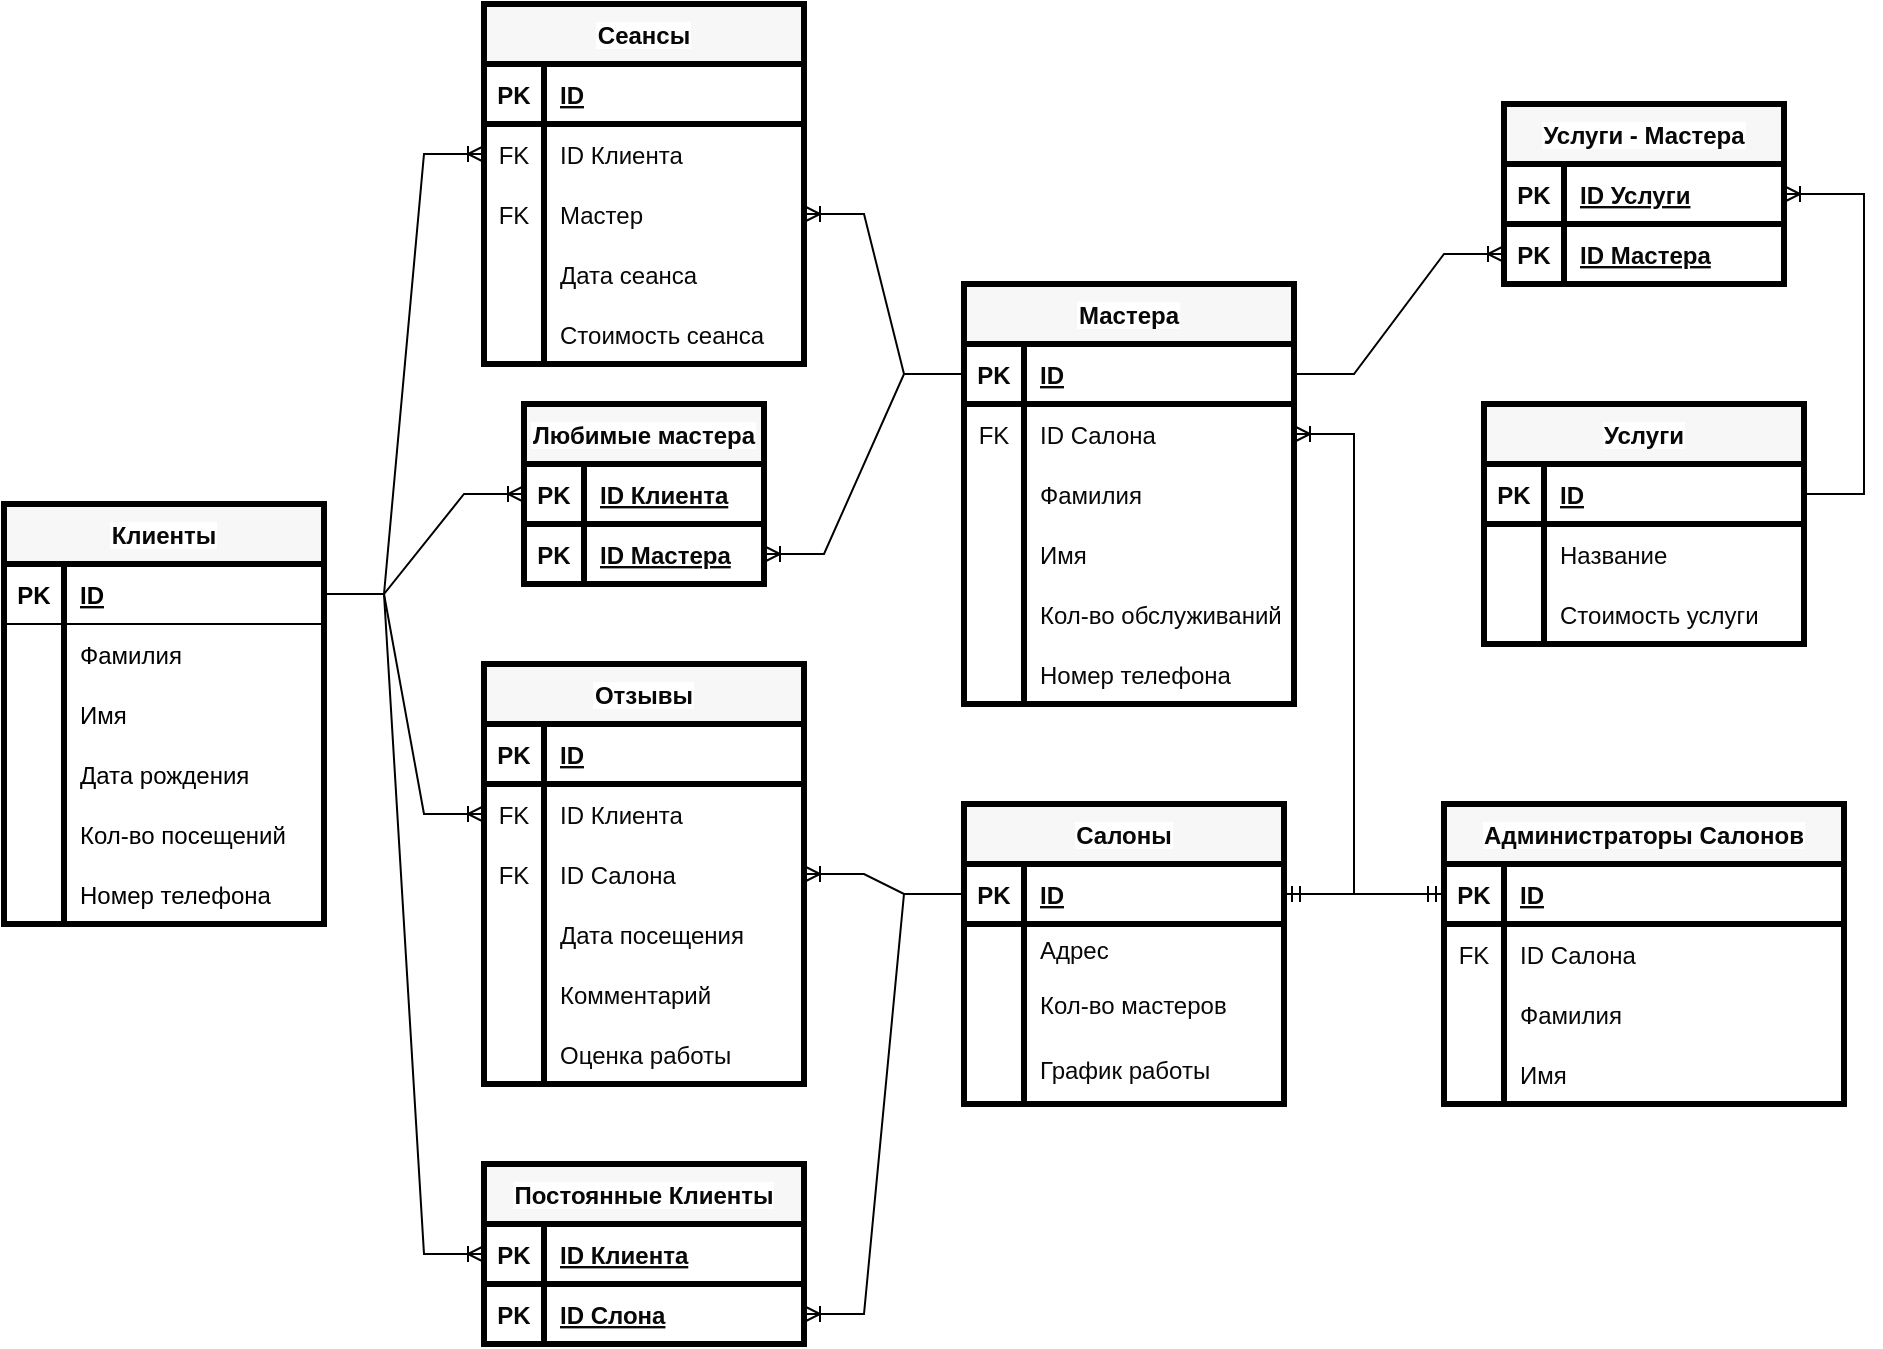 <mxfile version="20.5.1" type="device"><diagram id="0D2R-6PrZPvECw0UTZki" name="Страница 1"><mxGraphModel dx="1646" dy="1195" grid="1" gridSize="10" guides="1" tooltips="1" connect="1" arrows="1" fold="1" page="0" pageScale="1" pageWidth="827" pageHeight="1169" math="0" shadow="0"><root><mxCell id="0"/><mxCell id="1" parent="0"/><mxCell id="42IsW2wgGQUsAHkCv79D-14" value="Клиенты" style="shape=table;startSize=30;container=1;collapsible=1;childLayout=tableLayout;fixedRows=1;rowLines=0;fontStyle=1;align=center;resizeLast=1;shadow=0;rounded=0;fillColor=#F7F7F7;perimeterSpacing=0;strokeWidth=3;swimlaneFillColor=none;fontColor=#080808;labelBackgroundColor=#FFFFFF;" vertex="1" parent="1"><mxGeometry y="160" width="160" height="210" as="geometry"/></mxCell><mxCell id="42IsW2wgGQUsAHkCv79D-15" value="" style="shape=tableRow;horizontal=0;startSize=0;swimlaneHead=0;swimlaneBody=0;fillColor=none;collapsible=0;dropTarget=0;points=[[0,0.5],[1,0.5]];portConstraint=eastwest;top=0;left=0;right=0;bottom=1;" vertex="1" parent="42IsW2wgGQUsAHkCv79D-14"><mxGeometry y="30" width="160" height="30" as="geometry"/></mxCell><mxCell id="42IsW2wgGQUsAHkCv79D-16" value="PK" style="shape=partialRectangle;connectable=0;fillColor=none;top=0;left=0;bottom=0;right=0;fontStyle=1;overflow=hidden;" vertex="1" parent="42IsW2wgGQUsAHkCv79D-15"><mxGeometry width="30" height="30" as="geometry"><mxRectangle width="30" height="30" as="alternateBounds"/></mxGeometry></mxCell><mxCell id="42IsW2wgGQUsAHkCv79D-17" value="ID" style="shape=partialRectangle;connectable=0;fillColor=none;top=0;left=0;bottom=0;right=0;align=left;spacingLeft=6;fontStyle=5;overflow=hidden;" vertex="1" parent="42IsW2wgGQUsAHkCv79D-15"><mxGeometry x="30" width="130" height="30" as="geometry"><mxRectangle width="130" height="30" as="alternateBounds"/></mxGeometry></mxCell><mxCell id="42IsW2wgGQUsAHkCv79D-18" value="" style="shape=tableRow;horizontal=0;startSize=0;swimlaneHead=0;swimlaneBody=0;fillColor=none;collapsible=0;dropTarget=0;points=[[0,0.5],[1,0.5]];portConstraint=eastwest;top=0;left=0;right=0;bottom=0;" vertex="1" parent="42IsW2wgGQUsAHkCv79D-14"><mxGeometry y="60" width="160" height="30" as="geometry"/></mxCell><mxCell id="42IsW2wgGQUsAHkCv79D-19" value="" style="shape=partialRectangle;connectable=0;fillColor=none;top=0;left=0;bottom=0;right=0;editable=1;overflow=hidden;" vertex="1" parent="42IsW2wgGQUsAHkCv79D-18"><mxGeometry width="30" height="30" as="geometry"><mxRectangle width="30" height="30" as="alternateBounds"/></mxGeometry></mxCell><mxCell id="42IsW2wgGQUsAHkCv79D-20" value="Фамилия" style="shape=partialRectangle;connectable=0;fillColor=none;top=0;left=0;bottom=0;right=0;align=left;spacingLeft=6;overflow=hidden;" vertex="1" parent="42IsW2wgGQUsAHkCv79D-18"><mxGeometry x="30" width="130" height="30" as="geometry"><mxRectangle width="130" height="30" as="alternateBounds"/></mxGeometry></mxCell><mxCell id="42IsW2wgGQUsAHkCv79D-21" value="" style="shape=tableRow;horizontal=0;startSize=0;swimlaneHead=0;swimlaneBody=0;fillColor=none;collapsible=0;dropTarget=0;points=[[0,0.5],[1,0.5]];portConstraint=eastwest;top=0;left=0;right=0;bottom=0;" vertex="1" parent="42IsW2wgGQUsAHkCv79D-14"><mxGeometry y="90" width="160" height="30" as="geometry"/></mxCell><mxCell id="42IsW2wgGQUsAHkCv79D-22" value="" style="shape=partialRectangle;connectable=0;fillColor=none;top=0;left=0;bottom=0;right=0;editable=1;overflow=hidden;" vertex="1" parent="42IsW2wgGQUsAHkCv79D-21"><mxGeometry width="30" height="30" as="geometry"><mxRectangle width="30" height="30" as="alternateBounds"/></mxGeometry></mxCell><mxCell id="42IsW2wgGQUsAHkCv79D-23" value="Имя" style="shape=partialRectangle;connectable=0;fillColor=none;top=0;left=0;bottom=0;right=0;align=left;spacingLeft=6;overflow=hidden;" vertex="1" parent="42IsW2wgGQUsAHkCv79D-21"><mxGeometry x="30" width="130" height="30" as="geometry"><mxRectangle width="130" height="30" as="alternateBounds"/></mxGeometry></mxCell><mxCell id="42IsW2wgGQUsAHkCv79D-29" value="" style="shape=tableRow;horizontal=0;startSize=0;swimlaneHead=0;swimlaneBody=0;fillColor=none;collapsible=0;dropTarget=0;points=[[0,0.5],[1,0.5]];portConstraint=eastwest;top=0;left=0;right=0;bottom=0;" vertex="1" parent="42IsW2wgGQUsAHkCv79D-14"><mxGeometry y="120" width="160" height="30" as="geometry"/></mxCell><mxCell id="42IsW2wgGQUsAHkCv79D-30" value="" style="shape=partialRectangle;connectable=0;fillColor=none;top=0;left=0;bottom=0;right=0;editable=1;overflow=hidden;" vertex="1" parent="42IsW2wgGQUsAHkCv79D-29"><mxGeometry width="30" height="30" as="geometry"><mxRectangle width="30" height="30" as="alternateBounds"/></mxGeometry></mxCell><mxCell id="42IsW2wgGQUsAHkCv79D-31" value="Дата рождения" style="shape=partialRectangle;connectable=0;fillColor=none;top=0;left=0;bottom=0;right=0;align=left;spacingLeft=6;overflow=hidden;" vertex="1" parent="42IsW2wgGQUsAHkCv79D-29"><mxGeometry x="30" width="130" height="30" as="geometry"><mxRectangle width="130" height="30" as="alternateBounds"/></mxGeometry></mxCell><mxCell id="42IsW2wgGQUsAHkCv79D-32" value="" style="shape=tableRow;horizontal=0;startSize=0;swimlaneHead=0;swimlaneBody=0;fillColor=none;collapsible=0;dropTarget=0;points=[[0,0.5],[1,0.5]];portConstraint=eastwest;top=0;left=0;right=0;bottom=0;" vertex="1" parent="42IsW2wgGQUsAHkCv79D-14"><mxGeometry y="150" width="160" height="30" as="geometry"/></mxCell><mxCell id="42IsW2wgGQUsAHkCv79D-33" value="" style="shape=partialRectangle;connectable=0;fillColor=none;top=0;left=0;bottom=0;right=0;editable=1;overflow=hidden;" vertex="1" parent="42IsW2wgGQUsAHkCv79D-32"><mxGeometry width="30" height="30" as="geometry"><mxRectangle width="30" height="30" as="alternateBounds"/></mxGeometry></mxCell><mxCell id="42IsW2wgGQUsAHkCv79D-34" value="Кол-во посещений" style="shape=partialRectangle;connectable=0;fillColor=none;top=0;left=0;bottom=0;right=0;align=left;spacingLeft=6;overflow=hidden;" vertex="1" parent="42IsW2wgGQUsAHkCv79D-32"><mxGeometry x="30" width="130" height="30" as="geometry"><mxRectangle width="130" height="30" as="alternateBounds"/></mxGeometry></mxCell><mxCell id="42IsW2wgGQUsAHkCv79D-35" value="" style="shape=tableRow;horizontal=0;startSize=0;swimlaneHead=0;swimlaneBody=0;fillColor=none;collapsible=0;dropTarget=0;points=[[0,0.5],[1,0.5]];portConstraint=eastwest;top=0;left=0;right=0;bottom=0;" vertex="1" parent="42IsW2wgGQUsAHkCv79D-14"><mxGeometry y="180" width="160" height="30" as="geometry"/></mxCell><mxCell id="42IsW2wgGQUsAHkCv79D-36" value="" style="shape=partialRectangle;connectable=0;fillColor=none;top=0;left=0;bottom=0;right=0;editable=1;overflow=hidden;" vertex="1" parent="42IsW2wgGQUsAHkCv79D-35"><mxGeometry width="30" height="30" as="geometry"><mxRectangle width="30" height="30" as="alternateBounds"/></mxGeometry></mxCell><mxCell id="42IsW2wgGQUsAHkCv79D-37" value="Номер телефона" style="shape=partialRectangle;connectable=0;fillColor=none;top=0;left=0;bottom=0;right=0;align=left;spacingLeft=6;overflow=hidden;" vertex="1" parent="42IsW2wgGQUsAHkCv79D-35"><mxGeometry x="30" width="130" height="30" as="geometry"><mxRectangle width="130" height="30" as="alternateBounds"/></mxGeometry></mxCell><mxCell id="42IsW2wgGQUsAHkCv79D-38" value="Мастера" style="shape=table;startSize=30;container=1;collapsible=1;childLayout=tableLayout;fixedRows=1;rowLines=0;fontStyle=1;align=center;resizeLast=1;rounded=0;shadow=0;labelBackgroundColor=#FFFFFF;strokeWidth=3;fontColor=#080808;fillColor=#F7F7F7;" vertex="1" parent="1"><mxGeometry x="480" y="50" width="165" height="210" as="geometry"/></mxCell><mxCell id="42IsW2wgGQUsAHkCv79D-39" value="" style="shape=tableRow;horizontal=0;startSize=0;swimlaneHead=0;swimlaneBody=0;fillColor=none;collapsible=0;dropTarget=0;points=[[0,0.5],[1,0.5]];portConstraint=eastwest;top=0;left=0;right=0;bottom=1;rounded=0;shadow=0;labelBackgroundColor=#FFFFFF;strokeWidth=3;fontColor=#080808;" vertex="1" parent="42IsW2wgGQUsAHkCv79D-38"><mxGeometry y="30" width="165" height="30" as="geometry"/></mxCell><mxCell id="42IsW2wgGQUsAHkCv79D-40" value="PK" style="shape=partialRectangle;connectable=0;fillColor=none;top=0;left=0;bottom=0;right=0;fontStyle=1;overflow=hidden;rounded=0;shadow=0;labelBackgroundColor=#FFFFFF;strokeWidth=3;fontColor=#080808;" vertex="1" parent="42IsW2wgGQUsAHkCv79D-39"><mxGeometry width="30" height="30" as="geometry"><mxRectangle width="30" height="30" as="alternateBounds"/></mxGeometry></mxCell><mxCell id="42IsW2wgGQUsAHkCv79D-41" value="ID" style="shape=partialRectangle;connectable=0;fillColor=none;top=0;left=0;bottom=0;right=0;align=left;spacingLeft=6;fontStyle=5;overflow=hidden;rounded=0;shadow=0;labelBackgroundColor=#FFFFFF;strokeWidth=3;fontColor=#080808;" vertex="1" parent="42IsW2wgGQUsAHkCv79D-39"><mxGeometry x="30" width="135" height="30" as="geometry"><mxRectangle width="135" height="30" as="alternateBounds"/></mxGeometry></mxCell><mxCell id="42IsW2wgGQUsAHkCv79D-149" value="" style="shape=tableRow;horizontal=0;startSize=0;swimlaneHead=0;swimlaneBody=0;fillColor=none;collapsible=0;dropTarget=0;points=[[0,0.5],[1,0.5]];portConstraint=eastwest;top=0;left=0;right=0;bottom=0;rounded=0;shadow=0;labelBackgroundColor=#FFFFFF;strokeWidth=3;fontColor=#080808;" vertex="1" parent="42IsW2wgGQUsAHkCv79D-38"><mxGeometry y="60" width="165" height="30" as="geometry"/></mxCell><mxCell id="42IsW2wgGQUsAHkCv79D-150" value="FK" style="shape=partialRectangle;connectable=0;fillColor=none;top=0;left=0;bottom=0;right=0;fontStyle=0;overflow=hidden;rounded=0;shadow=0;labelBackgroundColor=#FFFFFF;strokeWidth=3;fontColor=#080808;" vertex="1" parent="42IsW2wgGQUsAHkCv79D-149"><mxGeometry width="30" height="30" as="geometry"><mxRectangle width="30" height="30" as="alternateBounds"/></mxGeometry></mxCell><mxCell id="42IsW2wgGQUsAHkCv79D-151" value="ID Салона" style="shape=partialRectangle;connectable=0;fillColor=none;top=0;left=0;bottom=0;right=0;align=left;spacingLeft=6;fontStyle=0;overflow=hidden;rounded=0;shadow=0;labelBackgroundColor=#FFFFFF;strokeWidth=3;fontColor=#080808;" vertex="1" parent="42IsW2wgGQUsAHkCv79D-149"><mxGeometry x="30" width="135" height="30" as="geometry"><mxRectangle width="135" height="30" as="alternateBounds"/></mxGeometry></mxCell><mxCell id="42IsW2wgGQUsAHkCv79D-42" value="" style="shape=tableRow;horizontal=0;startSize=0;swimlaneHead=0;swimlaneBody=0;fillColor=none;collapsible=0;dropTarget=0;points=[[0,0.5],[1,0.5]];portConstraint=eastwest;top=0;left=0;right=0;bottom=0;rounded=0;shadow=0;labelBackgroundColor=#FFFFFF;strokeWidth=3;fontColor=#080808;" vertex="1" parent="42IsW2wgGQUsAHkCv79D-38"><mxGeometry y="90" width="165" height="30" as="geometry"/></mxCell><mxCell id="42IsW2wgGQUsAHkCv79D-43" value="" style="shape=partialRectangle;connectable=0;fillColor=none;top=0;left=0;bottom=0;right=0;editable=1;overflow=hidden;rounded=0;shadow=0;labelBackgroundColor=#FFFFFF;strokeWidth=3;fontColor=#080808;" vertex="1" parent="42IsW2wgGQUsAHkCv79D-42"><mxGeometry width="30" height="30" as="geometry"><mxRectangle width="30" height="30" as="alternateBounds"/></mxGeometry></mxCell><mxCell id="42IsW2wgGQUsAHkCv79D-44" value="Фамилия" style="shape=partialRectangle;connectable=0;fillColor=none;top=0;left=0;bottom=0;right=0;align=left;spacingLeft=6;overflow=hidden;rounded=0;shadow=0;labelBackgroundColor=#FFFFFF;strokeWidth=3;fontColor=#080808;" vertex="1" parent="42IsW2wgGQUsAHkCv79D-42"><mxGeometry x="30" width="135" height="30" as="geometry"><mxRectangle width="135" height="30" as="alternateBounds"/></mxGeometry></mxCell><mxCell id="42IsW2wgGQUsAHkCv79D-45" value="" style="shape=tableRow;horizontal=0;startSize=0;swimlaneHead=0;swimlaneBody=0;fillColor=none;collapsible=0;dropTarget=0;points=[[0,0.5],[1,0.5]];portConstraint=eastwest;top=0;left=0;right=0;bottom=0;rounded=0;shadow=0;labelBackgroundColor=#FFFFFF;strokeWidth=3;fontColor=#080808;" vertex="1" parent="42IsW2wgGQUsAHkCv79D-38"><mxGeometry y="120" width="165" height="30" as="geometry"/></mxCell><mxCell id="42IsW2wgGQUsAHkCv79D-46" value="" style="shape=partialRectangle;connectable=0;fillColor=none;top=0;left=0;bottom=0;right=0;editable=1;overflow=hidden;rounded=0;shadow=0;labelBackgroundColor=#FFFFFF;strokeWidth=3;fontColor=#080808;" vertex="1" parent="42IsW2wgGQUsAHkCv79D-45"><mxGeometry width="30" height="30" as="geometry"><mxRectangle width="30" height="30" as="alternateBounds"/></mxGeometry></mxCell><mxCell id="42IsW2wgGQUsAHkCv79D-47" value="Имя" style="shape=partialRectangle;connectable=0;fillColor=none;top=0;left=0;bottom=0;right=0;align=left;spacingLeft=6;overflow=hidden;rounded=0;shadow=0;labelBackgroundColor=#FFFFFF;strokeWidth=3;fontColor=#080808;" vertex="1" parent="42IsW2wgGQUsAHkCv79D-45"><mxGeometry x="30" width="135" height="30" as="geometry"><mxRectangle width="135" height="30" as="alternateBounds"/></mxGeometry></mxCell><mxCell id="42IsW2wgGQUsAHkCv79D-68" value="" style="shape=tableRow;horizontal=0;startSize=0;swimlaneHead=0;swimlaneBody=0;fillColor=none;collapsible=0;dropTarget=0;points=[[0,0.5],[1,0.5]];portConstraint=eastwest;top=0;left=0;right=0;bottom=0;rounded=0;shadow=0;labelBackgroundColor=#FFFFFF;strokeWidth=3;fontColor=#080808;" vertex="1" parent="42IsW2wgGQUsAHkCv79D-38"><mxGeometry y="150" width="165" height="30" as="geometry"/></mxCell><mxCell id="42IsW2wgGQUsAHkCv79D-69" value="" style="shape=partialRectangle;connectable=0;fillColor=none;top=0;left=0;bottom=0;right=0;editable=1;overflow=hidden;rounded=0;shadow=0;labelBackgroundColor=#FFFFFF;strokeWidth=3;fontColor=#080808;" vertex="1" parent="42IsW2wgGQUsAHkCv79D-68"><mxGeometry width="30" height="30" as="geometry"><mxRectangle width="30" height="30" as="alternateBounds"/></mxGeometry></mxCell><mxCell id="42IsW2wgGQUsAHkCv79D-70" value="Кол-во обслуживаний" style="shape=partialRectangle;connectable=0;fillColor=none;top=0;left=0;bottom=0;right=0;align=left;spacingLeft=6;overflow=hidden;rounded=0;shadow=0;labelBackgroundColor=#FFFFFF;strokeWidth=3;fontColor=#080808;" vertex="1" parent="42IsW2wgGQUsAHkCv79D-68"><mxGeometry x="30" width="135" height="30" as="geometry"><mxRectangle width="135" height="30" as="alternateBounds"/></mxGeometry></mxCell><mxCell id="42IsW2wgGQUsAHkCv79D-72" value="" style="shape=tableRow;horizontal=0;startSize=0;swimlaneHead=0;swimlaneBody=0;fillColor=none;collapsible=0;dropTarget=0;points=[[0,0.5],[1,0.5]];portConstraint=eastwest;top=0;left=0;right=0;bottom=0;rounded=0;shadow=0;labelBackgroundColor=#FFFFFF;strokeWidth=3;fontColor=#080808;" vertex="1" parent="42IsW2wgGQUsAHkCv79D-38"><mxGeometry y="180" width="165" height="30" as="geometry"/></mxCell><mxCell id="42IsW2wgGQUsAHkCv79D-73" value="" style="shape=partialRectangle;connectable=0;fillColor=none;top=0;left=0;bottom=0;right=0;editable=1;overflow=hidden;rounded=0;shadow=0;labelBackgroundColor=#FFFFFF;strokeWidth=3;fontColor=#080808;" vertex="1" parent="42IsW2wgGQUsAHkCv79D-72"><mxGeometry width="30" height="30" as="geometry"><mxRectangle width="30" height="30" as="alternateBounds"/></mxGeometry></mxCell><mxCell id="42IsW2wgGQUsAHkCv79D-74" value="Номер телефона" style="shape=partialRectangle;connectable=0;fillColor=none;top=0;left=0;bottom=0;right=0;align=left;spacingLeft=6;overflow=hidden;rounded=0;shadow=0;labelBackgroundColor=#FFFFFF;strokeWidth=3;fontColor=#080808;" vertex="1" parent="42IsW2wgGQUsAHkCv79D-72"><mxGeometry x="30" width="135" height="30" as="geometry"><mxRectangle width="135" height="30" as="alternateBounds"/></mxGeometry></mxCell><mxCell id="42IsW2wgGQUsAHkCv79D-75" value="Отзывы" style="shape=table;startSize=30;container=1;collapsible=1;childLayout=tableLayout;fixedRows=1;rowLines=0;fontStyle=1;align=center;resizeLast=1;rounded=0;shadow=0;labelBackgroundColor=#FFFFFF;strokeWidth=3;fontColor=#080808;fillColor=#F7F7F7;" vertex="1" parent="1"><mxGeometry x="240" y="240" width="160" height="210" as="geometry"/></mxCell><mxCell id="42IsW2wgGQUsAHkCv79D-76" value="" style="shape=tableRow;horizontal=0;startSize=0;swimlaneHead=0;swimlaneBody=0;fillColor=none;collapsible=0;dropTarget=0;points=[[0,0.5],[1,0.5]];portConstraint=eastwest;top=0;left=0;right=0;bottom=1;rounded=0;shadow=0;labelBackgroundColor=#FFFFFF;strokeWidth=3;fontColor=#080808;" vertex="1" parent="42IsW2wgGQUsAHkCv79D-75"><mxGeometry y="30" width="160" height="30" as="geometry"/></mxCell><mxCell id="42IsW2wgGQUsAHkCv79D-77" value="PK" style="shape=partialRectangle;connectable=0;fillColor=none;top=0;left=0;bottom=0;right=0;fontStyle=1;overflow=hidden;rounded=0;shadow=0;labelBackgroundColor=#FFFFFF;strokeWidth=3;fontColor=#080808;" vertex="1" parent="42IsW2wgGQUsAHkCv79D-76"><mxGeometry width="30" height="30" as="geometry"><mxRectangle width="30" height="30" as="alternateBounds"/></mxGeometry></mxCell><mxCell id="42IsW2wgGQUsAHkCv79D-78" value="ID" style="shape=partialRectangle;connectable=0;fillColor=none;top=0;left=0;bottom=0;right=0;align=left;spacingLeft=6;fontStyle=5;overflow=hidden;rounded=0;shadow=0;labelBackgroundColor=#FFFFFF;strokeWidth=3;fontColor=#080808;" vertex="1" parent="42IsW2wgGQUsAHkCv79D-76"><mxGeometry x="30" width="130" height="30" as="geometry"><mxRectangle width="130" height="30" as="alternateBounds"/></mxGeometry></mxCell><mxCell id="42IsW2wgGQUsAHkCv79D-146" value="" style="shape=tableRow;horizontal=0;startSize=0;swimlaneHead=0;swimlaneBody=0;fillColor=none;collapsible=0;dropTarget=0;points=[[0,0.5],[1,0.5]];portConstraint=eastwest;top=0;left=0;right=0;bottom=0;rounded=0;shadow=0;labelBackgroundColor=#FFFFFF;strokeWidth=3;fontColor=#080808;" vertex="1" parent="42IsW2wgGQUsAHkCv79D-75"><mxGeometry y="60" width="160" height="30" as="geometry"/></mxCell><mxCell id="42IsW2wgGQUsAHkCv79D-147" value="FK" style="shape=partialRectangle;connectable=0;fillColor=none;top=0;left=0;bottom=0;right=0;fontStyle=0;overflow=hidden;rounded=0;shadow=0;labelBackgroundColor=#FFFFFF;strokeWidth=3;fontColor=#080808;" vertex="1" parent="42IsW2wgGQUsAHkCv79D-146"><mxGeometry width="30" height="30" as="geometry"><mxRectangle width="30" height="30" as="alternateBounds"/></mxGeometry></mxCell><mxCell id="42IsW2wgGQUsAHkCv79D-148" value="ID Клиента" style="shape=partialRectangle;connectable=0;fillColor=none;top=0;left=0;bottom=0;right=0;align=left;spacingLeft=6;fontStyle=0;overflow=hidden;rounded=0;shadow=0;labelBackgroundColor=#FFFFFF;strokeWidth=3;fontColor=#080808;" vertex="1" parent="42IsW2wgGQUsAHkCv79D-146"><mxGeometry x="30" width="130" height="30" as="geometry"><mxRectangle width="130" height="30" as="alternateBounds"/></mxGeometry></mxCell><mxCell id="42IsW2wgGQUsAHkCv79D-154" value="" style="shape=tableRow;horizontal=0;startSize=0;swimlaneHead=0;swimlaneBody=0;fillColor=none;collapsible=0;dropTarget=0;points=[[0,0.5],[1,0.5]];portConstraint=eastwest;top=0;left=0;right=0;bottom=0;rounded=0;shadow=0;labelBackgroundColor=#FFFFFF;strokeWidth=3;fontColor=#080808;" vertex="1" parent="42IsW2wgGQUsAHkCv79D-75"><mxGeometry y="90" width="160" height="30" as="geometry"/></mxCell><mxCell id="42IsW2wgGQUsAHkCv79D-155" value="FK" style="shape=partialRectangle;connectable=0;fillColor=none;top=0;left=0;bottom=0;right=0;fontStyle=0;overflow=hidden;rounded=0;shadow=0;labelBackgroundColor=#FFFFFF;strokeWidth=3;fontColor=#080808;" vertex="1" parent="42IsW2wgGQUsAHkCv79D-154"><mxGeometry width="30" height="30" as="geometry"><mxRectangle width="30" height="30" as="alternateBounds"/></mxGeometry></mxCell><mxCell id="42IsW2wgGQUsAHkCv79D-156" value="ID Салона" style="shape=partialRectangle;connectable=0;fillColor=none;top=0;left=0;bottom=0;right=0;align=left;spacingLeft=6;fontStyle=0;overflow=hidden;rounded=0;shadow=0;labelBackgroundColor=#FFFFFF;strokeWidth=3;fontColor=#080808;" vertex="1" parent="42IsW2wgGQUsAHkCv79D-154"><mxGeometry x="30" width="130" height="30" as="geometry"><mxRectangle width="130" height="30" as="alternateBounds"/></mxGeometry></mxCell><mxCell id="42IsW2wgGQUsAHkCv79D-82" value="" style="shape=tableRow;horizontal=0;startSize=0;swimlaneHead=0;swimlaneBody=0;fillColor=none;collapsible=0;dropTarget=0;points=[[0,0.5],[1,0.5]];portConstraint=eastwest;top=0;left=0;right=0;bottom=0;rounded=0;shadow=0;labelBackgroundColor=#FFFFFF;strokeWidth=3;fontColor=#080808;" vertex="1" parent="42IsW2wgGQUsAHkCv79D-75"><mxGeometry y="120" width="160" height="30" as="geometry"/></mxCell><mxCell id="42IsW2wgGQUsAHkCv79D-83" value="" style="shape=partialRectangle;connectable=0;fillColor=none;top=0;left=0;bottom=0;right=0;editable=1;overflow=hidden;rounded=0;shadow=0;labelBackgroundColor=#FFFFFF;strokeWidth=3;fontColor=#080808;" vertex="1" parent="42IsW2wgGQUsAHkCv79D-82"><mxGeometry width="30" height="30" as="geometry"><mxRectangle width="30" height="30" as="alternateBounds"/></mxGeometry></mxCell><mxCell id="42IsW2wgGQUsAHkCv79D-84" value="Дата посещения" style="shape=partialRectangle;connectable=0;fillColor=none;top=0;left=0;bottom=0;right=0;align=left;spacingLeft=6;overflow=hidden;rounded=0;shadow=0;labelBackgroundColor=#FFFFFF;strokeWidth=3;fontColor=#080808;" vertex="1" parent="42IsW2wgGQUsAHkCv79D-82"><mxGeometry x="30" width="130" height="30" as="geometry"><mxRectangle width="130" height="30" as="alternateBounds"/></mxGeometry></mxCell><mxCell id="42IsW2wgGQUsAHkCv79D-85" value="" style="shape=tableRow;horizontal=0;startSize=0;swimlaneHead=0;swimlaneBody=0;fillColor=none;collapsible=0;dropTarget=0;points=[[0,0.5],[1,0.5]];portConstraint=eastwest;top=0;left=0;right=0;bottom=0;rounded=0;shadow=0;labelBackgroundColor=#FFFFFF;strokeWidth=3;fontColor=#080808;" vertex="1" parent="42IsW2wgGQUsAHkCv79D-75"><mxGeometry y="150" width="160" height="30" as="geometry"/></mxCell><mxCell id="42IsW2wgGQUsAHkCv79D-86" value="" style="shape=partialRectangle;connectable=0;fillColor=none;top=0;left=0;bottom=0;right=0;editable=1;overflow=hidden;rounded=0;shadow=0;labelBackgroundColor=#FFFFFF;strokeWidth=3;fontColor=#080808;" vertex="1" parent="42IsW2wgGQUsAHkCv79D-85"><mxGeometry width="30" height="30" as="geometry"><mxRectangle width="30" height="30" as="alternateBounds"/></mxGeometry></mxCell><mxCell id="42IsW2wgGQUsAHkCv79D-87" value="Комментарий" style="shape=partialRectangle;connectable=0;fillColor=none;top=0;left=0;bottom=0;right=0;align=left;spacingLeft=6;overflow=hidden;rounded=0;shadow=0;labelBackgroundColor=#FFFFFF;strokeWidth=3;fontColor=#080808;" vertex="1" parent="42IsW2wgGQUsAHkCv79D-85"><mxGeometry x="30" width="130" height="30" as="geometry"><mxRectangle width="130" height="30" as="alternateBounds"/></mxGeometry></mxCell><mxCell id="42IsW2wgGQUsAHkCv79D-91" value="" style="shape=tableRow;horizontal=0;startSize=0;swimlaneHead=0;swimlaneBody=0;fillColor=none;collapsible=0;dropTarget=0;points=[[0,0.5],[1,0.5]];portConstraint=eastwest;top=0;left=0;right=0;bottom=0;rounded=0;shadow=0;labelBackgroundColor=#FFFFFF;strokeWidth=3;fontColor=#080808;" vertex="1" parent="42IsW2wgGQUsAHkCv79D-75"><mxGeometry y="180" width="160" height="30" as="geometry"/></mxCell><mxCell id="42IsW2wgGQUsAHkCv79D-92" value="" style="shape=partialRectangle;connectable=0;fillColor=none;top=0;left=0;bottom=0;right=0;editable=1;overflow=hidden;rounded=0;shadow=0;labelBackgroundColor=#FFFFFF;strokeWidth=3;fontColor=#080808;" vertex="1" parent="42IsW2wgGQUsAHkCv79D-91"><mxGeometry width="30" height="30" as="geometry"><mxRectangle width="30" height="30" as="alternateBounds"/></mxGeometry></mxCell><mxCell id="42IsW2wgGQUsAHkCv79D-93" value="Оценка работы " style="shape=partialRectangle;connectable=0;fillColor=none;top=0;left=0;bottom=0;right=0;align=left;spacingLeft=6;overflow=hidden;rounded=0;shadow=0;labelBackgroundColor=#FFFFFF;strokeWidth=3;fontColor=#080808;" vertex="1" parent="42IsW2wgGQUsAHkCv79D-91"><mxGeometry x="30" width="130" height="30" as="geometry"><mxRectangle width="130" height="30" as="alternateBounds"/></mxGeometry></mxCell><mxCell id="42IsW2wgGQUsAHkCv79D-95" value="Сеансы" style="shape=table;startSize=30;container=1;collapsible=1;childLayout=tableLayout;fixedRows=1;rowLines=0;fontStyle=1;align=center;resizeLast=1;rounded=0;shadow=0;labelBackgroundColor=#FFFFFF;strokeWidth=3;fontColor=#080808;fillColor=#F7F7F7;" vertex="1" parent="1"><mxGeometry x="240" y="-90" width="160" height="180" as="geometry"/></mxCell><mxCell id="42IsW2wgGQUsAHkCv79D-96" value="" style="shape=tableRow;horizontal=0;startSize=0;swimlaneHead=0;swimlaneBody=0;fillColor=none;collapsible=0;dropTarget=0;points=[[0,0.5],[1,0.5]];portConstraint=eastwest;top=0;left=0;right=0;bottom=1;rounded=0;shadow=0;labelBackgroundColor=#FFFFFF;strokeWidth=3;fontColor=#080808;" vertex="1" parent="42IsW2wgGQUsAHkCv79D-95"><mxGeometry y="30" width="160" height="30" as="geometry"/></mxCell><mxCell id="42IsW2wgGQUsAHkCv79D-97" value="PK" style="shape=partialRectangle;connectable=0;fillColor=none;top=0;left=0;bottom=0;right=0;fontStyle=1;overflow=hidden;rounded=0;shadow=0;labelBackgroundColor=#FFFFFF;strokeWidth=3;fontColor=#080808;" vertex="1" parent="42IsW2wgGQUsAHkCv79D-96"><mxGeometry width="30" height="30" as="geometry"><mxRectangle width="30" height="30" as="alternateBounds"/></mxGeometry></mxCell><mxCell id="42IsW2wgGQUsAHkCv79D-98" value="ID" style="shape=partialRectangle;connectable=0;fillColor=none;top=0;left=0;bottom=0;right=0;align=left;spacingLeft=6;fontStyle=5;overflow=hidden;rounded=0;shadow=0;labelBackgroundColor=#FFFFFF;strokeWidth=3;fontColor=#080808;" vertex="1" parent="42IsW2wgGQUsAHkCv79D-96"><mxGeometry x="30" width="130" height="30" as="geometry"><mxRectangle width="130" height="30" as="alternateBounds"/></mxGeometry></mxCell><mxCell id="42IsW2wgGQUsAHkCv79D-172" value="" style="shape=tableRow;horizontal=0;startSize=0;swimlaneHead=0;swimlaneBody=0;fillColor=none;collapsible=0;dropTarget=0;points=[[0,0.5],[1,0.5]];portConstraint=eastwest;top=0;left=0;right=0;bottom=0;rounded=0;shadow=0;labelBackgroundColor=#FFFFFF;strokeWidth=3;fontColor=#080808;" vertex="1" parent="42IsW2wgGQUsAHkCv79D-95"><mxGeometry y="60" width="160" height="30" as="geometry"/></mxCell><mxCell id="42IsW2wgGQUsAHkCv79D-173" value="FK" style="shape=partialRectangle;connectable=0;fillColor=none;top=0;left=0;bottom=0;right=0;fontStyle=0;overflow=hidden;rounded=0;shadow=0;labelBackgroundColor=#FFFFFF;strokeWidth=3;fontColor=#080808;" vertex="1" parent="42IsW2wgGQUsAHkCv79D-172"><mxGeometry width="30" height="30" as="geometry"><mxRectangle width="30" height="30" as="alternateBounds"/></mxGeometry></mxCell><mxCell id="42IsW2wgGQUsAHkCv79D-174" value="ID Клиента" style="shape=partialRectangle;connectable=0;fillColor=none;top=0;left=0;bottom=0;right=0;align=left;spacingLeft=6;fontStyle=0;overflow=hidden;rounded=0;shadow=0;labelBackgroundColor=#FFFFFF;strokeWidth=3;fontColor=#080808;" vertex="1" parent="42IsW2wgGQUsAHkCv79D-172"><mxGeometry x="30" width="130" height="30" as="geometry"><mxRectangle width="130" height="30" as="alternateBounds"/></mxGeometry></mxCell><mxCell id="42IsW2wgGQUsAHkCv79D-175" value="" style="shape=tableRow;horizontal=0;startSize=0;swimlaneHead=0;swimlaneBody=0;fillColor=none;collapsible=0;dropTarget=0;points=[[0,0.5],[1,0.5]];portConstraint=eastwest;top=0;left=0;right=0;bottom=0;rounded=0;shadow=0;labelBackgroundColor=#FFFFFF;strokeWidth=3;fontColor=#080808;" vertex="1" parent="42IsW2wgGQUsAHkCv79D-95"><mxGeometry y="90" width="160" height="30" as="geometry"/></mxCell><mxCell id="42IsW2wgGQUsAHkCv79D-176" value="FK" style="shape=partialRectangle;connectable=0;fillColor=none;top=0;left=0;bottom=0;right=0;fontStyle=0;overflow=hidden;rounded=0;shadow=0;labelBackgroundColor=#FFFFFF;strokeWidth=3;fontColor=#080808;" vertex="1" parent="42IsW2wgGQUsAHkCv79D-175"><mxGeometry width="30" height="30" as="geometry"><mxRectangle width="30" height="30" as="alternateBounds"/></mxGeometry></mxCell><mxCell id="42IsW2wgGQUsAHkCv79D-177" value="Мастер" style="shape=partialRectangle;connectable=0;fillColor=none;top=0;left=0;bottom=0;right=0;align=left;spacingLeft=6;fontStyle=0;overflow=hidden;rounded=0;shadow=0;labelBackgroundColor=#FFFFFF;strokeWidth=3;fontColor=#080808;" vertex="1" parent="42IsW2wgGQUsAHkCv79D-175"><mxGeometry x="30" width="130" height="30" as="geometry"><mxRectangle width="130" height="30" as="alternateBounds"/></mxGeometry></mxCell><mxCell id="42IsW2wgGQUsAHkCv79D-102" value="" style="shape=tableRow;horizontal=0;startSize=0;swimlaneHead=0;swimlaneBody=0;fillColor=none;collapsible=0;dropTarget=0;points=[[0,0.5],[1,0.5]];portConstraint=eastwest;top=0;left=0;right=0;bottom=0;rounded=0;shadow=0;labelBackgroundColor=#FFFFFF;strokeWidth=3;fontColor=#080808;" vertex="1" parent="42IsW2wgGQUsAHkCv79D-95"><mxGeometry y="120" width="160" height="30" as="geometry"/></mxCell><mxCell id="42IsW2wgGQUsAHkCv79D-103" value="" style="shape=partialRectangle;connectable=0;fillColor=none;top=0;left=0;bottom=0;right=0;editable=1;overflow=hidden;rounded=0;shadow=0;labelBackgroundColor=#FFFFFF;strokeWidth=3;fontColor=#080808;" vertex="1" parent="42IsW2wgGQUsAHkCv79D-102"><mxGeometry width="30" height="30" as="geometry"><mxRectangle width="30" height="30" as="alternateBounds"/></mxGeometry></mxCell><mxCell id="42IsW2wgGQUsAHkCv79D-104" value="Дата сеанса" style="shape=partialRectangle;connectable=0;fillColor=none;top=0;left=0;bottom=0;right=0;align=left;spacingLeft=6;overflow=hidden;rounded=0;shadow=0;labelBackgroundColor=#FFFFFF;strokeWidth=3;fontColor=#080808;" vertex="1" parent="42IsW2wgGQUsAHkCv79D-102"><mxGeometry x="30" width="130" height="30" as="geometry"><mxRectangle width="130" height="30" as="alternateBounds"/></mxGeometry></mxCell><mxCell id="42IsW2wgGQUsAHkCv79D-105" value="" style="shape=tableRow;horizontal=0;startSize=0;swimlaneHead=0;swimlaneBody=0;fillColor=none;collapsible=0;dropTarget=0;points=[[0,0.5],[1,0.5]];portConstraint=eastwest;top=0;left=0;right=0;bottom=0;rounded=0;shadow=0;labelBackgroundColor=#FFFFFF;strokeWidth=3;fontColor=#080808;" vertex="1" parent="42IsW2wgGQUsAHkCv79D-95"><mxGeometry y="150" width="160" height="30" as="geometry"/></mxCell><mxCell id="42IsW2wgGQUsAHkCv79D-106" value="" style="shape=partialRectangle;connectable=0;fillColor=none;top=0;left=0;bottom=0;right=0;editable=1;overflow=hidden;rounded=0;shadow=0;labelBackgroundColor=#FFFFFF;strokeWidth=3;fontColor=#080808;" vertex="1" parent="42IsW2wgGQUsAHkCv79D-105"><mxGeometry width="30" height="30" as="geometry"><mxRectangle width="30" height="30" as="alternateBounds"/></mxGeometry></mxCell><mxCell id="42IsW2wgGQUsAHkCv79D-107" value="Стоимость сеанса" style="shape=partialRectangle;connectable=0;fillColor=none;top=0;left=0;bottom=0;right=0;align=left;spacingLeft=6;overflow=hidden;rounded=0;shadow=0;labelBackgroundColor=#FFFFFF;strokeWidth=3;fontColor=#080808;" vertex="1" parent="42IsW2wgGQUsAHkCv79D-105"><mxGeometry x="30" width="130" height="30" as="geometry"><mxRectangle width="130" height="30" as="alternateBounds"/></mxGeometry></mxCell><mxCell id="42IsW2wgGQUsAHkCv79D-114" value="Салоны" style="shape=table;startSize=30;container=1;collapsible=1;childLayout=tableLayout;fixedRows=1;rowLines=0;fontStyle=1;align=center;resizeLast=1;rounded=0;shadow=0;labelBackgroundColor=#FFFFFF;strokeWidth=3;fontColor=#080808;fillColor=#F7F7F7;" vertex="1" parent="1"><mxGeometry x="480" y="310" width="160" height="150" as="geometry"/></mxCell><mxCell id="42IsW2wgGQUsAHkCv79D-115" value="" style="shape=tableRow;horizontal=0;startSize=0;swimlaneHead=0;swimlaneBody=0;fillColor=none;collapsible=0;dropTarget=0;points=[[0,0.5],[1,0.5]];portConstraint=eastwest;top=0;left=0;right=0;bottom=1;rounded=0;shadow=0;labelBackgroundColor=#FFFFFF;strokeWidth=3;fontColor=#080808;" vertex="1" parent="42IsW2wgGQUsAHkCv79D-114"><mxGeometry y="30" width="160" height="30" as="geometry"/></mxCell><mxCell id="42IsW2wgGQUsAHkCv79D-116" value="PK" style="shape=partialRectangle;connectable=0;fillColor=none;top=0;left=0;bottom=0;right=0;fontStyle=1;overflow=hidden;rounded=0;shadow=0;labelBackgroundColor=#FFFFFF;strokeWidth=3;fontColor=#080808;" vertex="1" parent="42IsW2wgGQUsAHkCv79D-115"><mxGeometry width="30" height="30" as="geometry"><mxRectangle width="30" height="30" as="alternateBounds"/></mxGeometry></mxCell><mxCell id="42IsW2wgGQUsAHkCv79D-117" value="ID" style="shape=partialRectangle;connectable=0;fillColor=none;top=0;left=0;bottom=0;right=0;align=left;spacingLeft=6;fontStyle=5;overflow=hidden;rounded=0;shadow=0;labelBackgroundColor=#FFFFFF;strokeWidth=3;fontColor=#080808;" vertex="1" parent="42IsW2wgGQUsAHkCv79D-115"><mxGeometry x="30" width="130" height="30" as="geometry"><mxRectangle width="130" height="30" as="alternateBounds"/></mxGeometry></mxCell><mxCell id="42IsW2wgGQUsAHkCv79D-118" value="" style="shape=tableRow;horizontal=0;startSize=0;swimlaneHead=0;swimlaneBody=0;fillColor=none;collapsible=0;dropTarget=0;points=[[0,0.5],[1,0.5]];portConstraint=eastwest;top=0;left=0;right=0;bottom=0;rounded=0;shadow=0;labelBackgroundColor=#FFFFFF;strokeWidth=3;fontColor=#080808;" vertex="1" parent="42IsW2wgGQUsAHkCv79D-114"><mxGeometry y="60" width="160" height="25" as="geometry"/></mxCell><mxCell id="42IsW2wgGQUsAHkCv79D-119" value="" style="shape=partialRectangle;connectable=0;fillColor=none;top=0;left=0;bottom=0;right=0;editable=1;overflow=hidden;rounded=0;shadow=0;labelBackgroundColor=#FFFFFF;strokeWidth=3;fontColor=#080808;" vertex="1" parent="42IsW2wgGQUsAHkCv79D-118"><mxGeometry width="30" height="25" as="geometry"><mxRectangle width="30" height="25" as="alternateBounds"/></mxGeometry></mxCell><mxCell id="42IsW2wgGQUsAHkCv79D-120" value="Адрес" style="shape=partialRectangle;connectable=0;fillColor=none;top=0;left=0;bottom=0;right=0;align=left;spacingLeft=6;overflow=hidden;rounded=0;shadow=0;labelBackgroundColor=#FFFFFF;strokeWidth=3;fontColor=#080808;" vertex="1" parent="42IsW2wgGQUsAHkCv79D-118"><mxGeometry x="30" width="130" height="25" as="geometry"><mxRectangle width="130" height="25" as="alternateBounds"/></mxGeometry></mxCell><mxCell id="42IsW2wgGQUsAHkCv79D-121" value="" style="shape=tableRow;horizontal=0;startSize=0;swimlaneHead=0;swimlaneBody=0;fillColor=none;collapsible=0;dropTarget=0;points=[[0,0.5],[1,0.5]];portConstraint=eastwest;top=0;left=0;right=0;bottom=0;rounded=0;shadow=0;labelBackgroundColor=#FFFFFF;strokeWidth=3;fontColor=#080808;" vertex="1" parent="42IsW2wgGQUsAHkCv79D-114"><mxGeometry y="85" width="160" height="30" as="geometry"/></mxCell><mxCell id="42IsW2wgGQUsAHkCv79D-122" value="" style="shape=partialRectangle;connectable=0;fillColor=none;top=0;left=0;bottom=0;right=0;editable=1;overflow=hidden;rounded=0;shadow=0;labelBackgroundColor=#FFFFFF;strokeWidth=3;fontColor=#080808;" vertex="1" parent="42IsW2wgGQUsAHkCv79D-121"><mxGeometry width="30" height="30" as="geometry"><mxRectangle width="30" height="30" as="alternateBounds"/></mxGeometry></mxCell><mxCell id="42IsW2wgGQUsAHkCv79D-123" value="Кол-во мастеров" style="shape=partialRectangle;connectable=0;fillColor=none;top=0;left=0;bottom=0;right=0;align=left;spacingLeft=6;overflow=hidden;rounded=0;shadow=0;labelBackgroundColor=#FFFFFF;strokeWidth=3;fontColor=#080808;" vertex="1" parent="42IsW2wgGQUsAHkCv79D-121"><mxGeometry x="30" width="130" height="30" as="geometry"><mxRectangle width="130" height="30" as="alternateBounds"/></mxGeometry></mxCell><mxCell id="42IsW2wgGQUsAHkCv79D-124" value="" style="shape=tableRow;horizontal=0;startSize=0;swimlaneHead=0;swimlaneBody=0;fillColor=none;collapsible=0;dropTarget=0;points=[[0,0.5],[1,0.5]];portConstraint=eastwest;top=0;left=0;right=0;bottom=0;rounded=0;shadow=0;labelBackgroundColor=#FFFFFF;strokeWidth=3;fontColor=#080808;" vertex="1" parent="42IsW2wgGQUsAHkCv79D-114"><mxGeometry y="115" width="160" height="35" as="geometry"/></mxCell><mxCell id="42IsW2wgGQUsAHkCv79D-125" value="" style="shape=partialRectangle;connectable=0;fillColor=none;top=0;left=0;bottom=0;right=0;editable=1;overflow=hidden;rounded=0;shadow=0;labelBackgroundColor=#FFFFFF;strokeWidth=3;fontColor=#080808;" vertex="1" parent="42IsW2wgGQUsAHkCv79D-124"><mxGeometry width="30" height="35" as="geometry"><mxRectangle width="30" height="35" as="alternateBounds"/></mxGeometry></mxCell><mxCell id="42IsW2wgGQUsAHkCv79D-126" value="График работы" style="shape=partialRectangle;connectable=0;fillColor=none;top=0;left=0;bottom=0;right=0;align=left;spacingLeft=6;overflow=hidden;rounded=0;shadow=0;labelBackgroundColor=#FFFFFF;strokeWidth=3;fontColor=#080808;" vertex="1" parent="42IsW2wgGQUsAHkCv79D-124"><mxGeometry x="30" width="130" height="35" as="geometry"><mxRectangle width="130" height="35" as="alternateBounds"/></mxGeometry></mxCell><mxCell id="42IsW2wgGQUsAHkCv79D-127" value="Любимые мастера" style="shape=table;startSize=30;container=1;collapsible=1;childLayout=tableLayout;fixedRows=1;rowLines=0;fontStyle=1;align=center;resizeLast=1;rounded=0;shadow=0;labelBackgroundColor=#FFFFFF;strokeWidth=3;fontColor=#080808;fillColor=#F7F7F7;" vertex="1" parent="1"><mxGeometry x="260" y="110" width="120" height="90" as="geometry"/></mxCell><mxCell id="42IsW2wgGQUsAHkCv79D-128" value="" style="shape=tableRow;horizontal=0;startSize=0;swimlaneHead=0;swimlaneBody=0;fillColor=none;collapsible=0;dropTarget=0;points=[[0,0.5],[1,0.5]];portConstraint=eastwest;top=0;left=0;right=0;bottom=1;rounded=0;shadow=0;labelBackgroundColor=#FFFFFF;strokeWidth=3;fontColor=#080808;" vertex="1" parent="42IsW2wgGQUsAHkCv79D-127"><mxGeometry y="30" width="120" height="30" as="geometry"/></mxCell><mxCell id="42IsW2wgGQUsAHkCv79D-129" value="PK" style="shape=partialRectangle;connectable=0;fillColor=none;top=0;left=0;bottom=0;right=0;fontStyle=1;overflow=hidden;rounded=0;shadow=0;labelBackgroundColor=#FFFFFF;strokeWidth=3;fontColor=#080808;" vertex="1" parent="42IsW2wgGQUsAHkCv79D-128"><mxGeometry width="30" height="30" as="geometry"><mxRectangle width="30" height="30" as="alternateBounds"/></mxGeometry></mxCell><mxCell id="42IsW2wgGQUsAHkCv79D-130" value="ID Клиента" style="shape=partialRectangle;connectable=0;fillColor=none;top=0;left=0;bottom=0;right=0;align=left;spacingLeft=6;fontStyle=5;overflow=hidden;rounded=0;shadow=0;labelBackgroundColor=#FFFFFF;strokeWidth=3;fontColor=#080808;" vertex="1" parent="42IsW2wgGQUsAHkCv79D-128"><mxGeometry x="30" width="90" height="30" as="geometry"><mxRectangle width="90" height="30" as="alternateBounds"/></mxGeometry></mxCell><mxCell id="42IsW2wgGQUsAHkCv79D-140" value="" style="shape=tableRow;horizontal=0;startSize=0;swimlaneHead=0;swimlaneBody=0;fillColor=none;collapsible=0;dropTarget=0;points=[[0,0.5],[1,0.5]];portConstraint=eastwest;top=0;left=0;right=0;bottom=1;rounded=0;shadow=0;labelBackgroundColor=#FFFFFF;strokeWidth=3;fontColor=#080808;" vertex="1" parent="42IsW2wgGQUsAHkCv79D-127"><mxGeometry y="60" width="120" height="30" as="geometry"/></mxCell><mxCell id="42IsW2wgGQUsAHkCv79D-141" value="PK" style="shape=partialRectangle;connectable=0;fillColor=none;top=0;left=0;bottom=0;right=0;fontStyle=1;overflow=hidden;rounded=0;shadow=0;labelBackgroundColor=#FFFFFF;strokeWidth=3;fontColor=#080808;" vertex="1" parent="42IsW2wgGQUsAHkCv79D-140"><mxGeometry width="30" height="30" as="geometry"><mxRectangle width="30" height="30" as="alternateBounds"/></mxGeometry></mxCell><mxCell id="42IsW2wgGQUsAHkCv79D-142" value="ID Мастера" style="shape=partialRectangle;connectable=0;fillColor=none;top=0;left=0;bottom=0;right=0;align=left;spacingLeft=6;fontStyle=5;overflow=hidden;rounded=0;shadow=0;labelBackgroundColor=#FFFFFF;strokeWidth=3;fontColor=#080808;" vertex="1" parent="42IsW2wgGQUsAHkCv79D-140"><mxGeometry x="30" width="90" height="30" as="geometry"><mxRectangle width="90" height="30" as="alternateBounds"/></mxGeometry></mxCell><mxCell id="42IsW2wgGQUsAHkCv79D-143" value="" style="edgeStyle=entityRelationEdgeStyle;fontSize=12;html=1;endArrow=ERoneToMany;rounded=0;fontColor=#080808;" edge="1" parent="1" source="42IsW2wgGQUsAHkCv79D-15" target="42IsW2wgGQUsAHkCv79D-128"><mxGeometry width="100" height="100" relative="1" as="geometry"><mxPoint x="350" y="310" as="sourcePoint"/><mxPoint x="450" y="210" as="targetPoint"/></mxGeometry></mxCell><mxCell id="42IsW2wgGQUsAHkCv79D-144" value="" style="edgeStyle=entityRelationEdgeStyle;fontSize=12;html=1;endArrow=ERoneToMany;rounded=0;fontColor=#080808;" edge="1" parent="1" source="42IsW2wgGQUsAHkCv79D-39" target="42IsW2wgGQUsAHkCv79D-140"><mxGeometry width="100" height="100" relative="1" as="geometry"><mxPoint x="450" y="280" as="sourcePoint"/><mxPoint x="550" y="180" as="targetPoint"/></mxGeometry></mxCell><mxCell id="42IsW2wgGQUsAHkCv79D-145" value="" style="edgeStyle=entityRelationEdgeStyle;fontSize=12;html=1;endArrow=ERoneToMany;rounded=0;fontColor=#080808;" edge="1" parent="1" source="42IsW2wgGQUsAHkCv79D-15" target="42IsW2wgGQUsAHkCv79D-146"><mxGeometry width="100" height="100" relative="1" as="geometry"><mxPoint x="130" y="430" as="sourcePoint"/><mxPoint x="230" y="330" as="targetPoint"/></mxGeometry></mxCell><mxCell id="42IsW2wgGQUsAHkCv79D-152" value="" style="edgeStyle=entityRelationEdgeStyle;fontSize=12;html=1;endArrow=ERoneToMany;rounded=0;fontColor=#080808;" edge="1" parent="1" source="42IsW2wgGQUsAHkCv79D-115" target="42IsW2wgGQUsAHkCv79D-149"><mxGeometry width="100" height="100" relative="1" as="geometry"><mxPoint x="780" y="160" as="sourcePoint"/><mxPoint x="680" y="170" as="targetPoint"/></mxGeometry></mxCell><mxCell id="42IsW2wgGQUsAHkCv79D-157" value="" style="edgeStyle=entityRelationEdgeStyle;fontSize=12;html=1;endArrow=ERoneToMany;rounded=0;fontColor=#080808;" edge="1" parent="1" source="42IsW2wgGQUsAHkCv79D-115" target="42IsW2wgGQUsAHkCv79D-154"><mxGeometry width="100" height="100" relative="1" as="geometry"><mxPoint x="600" y="420" as="sourcePoint"/><mxPoint x="700" y="320" as="targetPoint"/></mxGeometry></mxCell><mxCell id="42IsW2wgGQUsAHkCv79D-178" value="" style="edgeStyle=entityRelationEdgeStyle;fontSize=12;html=1;endArrow=ERoneToMany;rounded=0;fontColor=#080808;" edge="1" parent="1" source="42IsW2wgGQUsAHkCv79D-15" target="42IsW2wgGQUsAHkCv79D-172"><mxGeometry width="100" height="100" relative="1" as="geometry"><mxPoint x="250" y="80" as="sourcePoint"/><mxPoint x="270" y="-150" as="targetPoint"/></mxGeometry></mxCell><mxCell id="42IsW2wgGQUsAHkCv79D-180" value="" style="edgeStyle=entityRelationEdgeStyle;fontSize=12;html=1;endArrow=ERoneToMany;rounded=0;fontColor=#080808;" edge="1" parent="1" source="42IsW2wgGQUsAHkCv79D-39" target="42IsW2wgGQUsAHkCv79D-175"><mxGeometry width="100" height="100" relative="1" as="geometry"><mxPoint x="610" y="-20" as="sourcePoint"/><mxPoint x="650" y="-30" as="targetPoint"/></mxGeometry></mxCell><mxCell id="42IsW2wgGQUsAHkCv79D-181" value="Администраторы Салонов" style="shape=table;startSize=30;container=1;collapsible=1;childLayout=tableLayout;fixedRows=1;rowLines=0;fontStyle=1;align=center;resizeLast=1;rounded=0;shadow=0;labelBackgroundColor=#FFFFFF;strokeWidth=3;fontColor=#080808;fillColor=#F7F7F7;" vertex="1" parent="1"><mxGeometry x="720" y="310" width="200" height="150" as="geometry"/></mxCell><mxCell id="42IsW2wgGQUsAHkCv79D-182" value="" style="shape=tableRow;horizontal=0;startSize=0;swimlaneHead=0;swimlaneBody=0;fillColor=none;collapsible=0;dropTarget=0;points=[[0,0.5],[1,0.5]];portConstraint=eastwest;top=0;left=0;right=0;bottom=1;rounded=0;shadow=0;labelBackgroundColor=#FFFFFF;strokeWidth=3;fontColor=#080808;" vertex="1" parent="42IsW2wgGQUsAHkCv79D-181"><mxGeometry y="30" width="200" height="30" as="geometry"/></mxCell><mxCell id="42IsW2wgGQUsAHkCv79D-183" value="PK" style="shape=partialRectangle;connectable=0;fillColor=none;top=0;left=0;bottom=0;right=0;fontStyle=1;overflow=hidden;rounded=0;shadow=0;labelBackgroundColor=#FFFFFF;strokeWidth=3;fontColor=#080808;" vertex="1" parent="42IsW2wgGQUsAHkCv79D-182"><mxGeometry width="30" height="30" as="geometry"><mxRectangle width="30" height="30" as="alternateBounds"/></mxGeometry></mxCell><mxCell id="42IsW2wgGQUsAHkCv79D-184" value="ID" style="shape=partialRectangle;connectable=0;fillColor=none;top=0;left=0;bottom=0;right=0;align=left;spacingLeft=6;fontStyle=5;overflow=hidden;rounded=0;shadow=0;labelBackgroundColor=#FFFFFF;strokeWidth=3;fontColor=#080808;" vertex="1" parent="42IsW2wgGQUsAHkCv79D-182"><mxGeometry x="30" width="170" height="30" as="geometry"><mxRectangle width="170" height="30" as="alternateBounds"/></mxGeometry></mxCell><mxCell id="42IsW2wgGQUsAHkCv79D-194" value="" style="shape=tableRow;horizontal=0;startSize=0;swimlaneHead=0;swimlaneBody=0;fillColor=none;collapsible=0;dropTarget=0;points=[[0,0.5],[1,0.5]];portConstraint=eastwest;top=0;left=0;right=0;bottom=0;rounded=0;shadow=0;labelBackgroundColor=#FFFFFF;strokeWidth=3;fontColor=#080808;" vertex="1" parent="42IsW2wgGQUsAHkCv79D-181"><mxGeometry y="60" width="200" height="30" as="geometry"/></mxCell><mxCell id="42IsW2wgGQUsAHkCv79D-195" value="FK" style="shape=partialRectangle;connectable=0;fillColor=none;top=0;left=0;bottom=0;right=0;fontStyle=0;overflow=hidden;rounded=0;shadow=0;labelBackgroundColor=#FFFFFF;strokeWidth=3;fontColor=#080808;" vertex="1" parent="42IsW2wgGQUsAHkCv79D-194"><mxGeometry width="30" height="30" as="geometry"><mxRectangle width="30" height="30" as="alternateBounds"/></mxGeometry></mxCell><mxCell id="42IsW2wgGQUsAHkCv79D-196" value="ID Салона" style="shape=partialRectangle;connectable=0;fillColor=none;top=0;left=0;bottom=0;right=0;align=left;spacingLeft=6;fontStyle=0;overflow=hidden;rounded=0;shadow=0;labelBackgroundColor=#FFFFFF;strokeWidth=3;fontColor=#080808;" vertex="1" parent="42IsW2wgGQUsAHkCv79D-194"><mxGeometry x="30" width="170" height="30" as="geometry"><mxRectangle width="170" height="30" as="alternateBounds"/></mxGeometry></mxCell><mxCell id="42IsW2wgGQUsAHkCv79D-185" value="" style="shape=tableRow;horizontal=0;startSize=0;swimlaneHead=0;swimlaneBody=0;fillColor=none;collapsible=0;dropTarget=0;points=[[0,0.5],[1,0.5]];portConstraint=eastwest;top=0;left=0;right=0;bottom=0;rounded=0;shadow=0;labelBackgroundColor=#FFFFFF;strokeWidth=3;fontColor=#080808;" vertex="1" parent="42IsW2wgGQUsAHkCv79D-181"><mxGeometry y="90" width="200" height="30" as="geometry"/></mxCell><mxCell id="42IsW2wgGQUsAHkCv79D-186" value="" style="shape=partialRectangle;connectable=0;fillColor=none;top=0;left=0;bottom=0;right=0;editable=1;overflow=hidden;rounded=0;shadow=0;labelBackgroundColor=#FFFFFF;strokeWidth=3;fontColor=#080808;" vertex="1" parent="42IsW2wgGQUsAHkCv79D-185"><mxGeometry width="30" height="30" as="geometry"><mxRectangle width="30" height="30" as="alternateBounds"/></mxGeometry></mxCell><mxCell id="42IsW2wgGQUsAHkCv79D-187" value="Фамилия" style="shape=partialRectangle;connectable=0;fillColor=none;top=0;left=0;bottom=0;right=0;align=left;spacingLeft=6;overflow=hidden;rounded=0;shadow=0;labelBackgroundColor=#FFFFFF;strokeWidth=3;fontColor=#080808;" vertex="1" parent="42IsW2wgGQUsAHkCv79D-185"><mxGeometry x="30" width="170" height="30" as="geometry"><mxRectangle width="170" height="30" as="alternateBounds"/></mxGeometry></mxCell><mxCell id="42IsW2wgGQUsAHkCv79D-188" value="" style="shape=tableRow;horizontal=0;startSize=0;swimlaneHead=0;swimlaneBody=0;fillColor=none;collapsible=0;dropTarget=0;points=[[0,0.5],[1,0.5]];portConstraint=eastwest;top=0;left=0;right=0;bottom=0;rounded=0;shadow=0;labelBackgroundColor=#FFFFFF;strokeWidth=3;fontColor=#080808;" vertex="1" parent="42IsW2wgGQUsAHkCv79D-181"><mxGeometry y="120" width="200" height="30" as="geometry"/></mxCell><mxCell id="42IsW2wgGQUsAHkCv79D-189" value="" style="shape=partialRectangle;connectable=0;fillColor=none;top=0;left=0;bottom=0;right=0;editable=1;overflow=hidden;rounded=0;shadow=0;labelBackgroundColor=#FFFFFF;strokeWidth=3;fontColor=#080808;" vertex="1" parent="42IsW2wgGQUsAHkCv79D-188"><mxGeometry width="30" height="30" as="geometry"><mxRectangle width="30" height="30" as="alternateBounds"/></mxGeometry></mxCell><mxCell id="42IsW2wgGQUsAHkCv79D-190" value="Имя" style="shape=partialRectangle;connectable=0;fillColor=none;top=0;left=0;bottom=0;right=0;align=left;spacingLeft=6;overflow=hidden;rounded=0;shadow=0;labelBackgroundColor=#FFFFFF;strokeWidth=3;fontColor=#080808;" vertex="1" parent="42IsW2wgGQUsAHkCv79D-188"><mxGeometry x="30" width="170" height="30" as="geometry"><mxRectangle width="170" height="30" as="alternateBounds"/></mxGeometry></mxCell><mxCell id="42IsW2wgGQUsAHkCv79D-197" value="" style="edgeStyle=entityRelationEdgeStyle;fontSize=12;html=1;endArrow=ERmandOne;startArrow=ERmandOne;rounded=0;fontColor=#080808;" edge="1" parent="1" source="42IsW2wgGQUsAHkCv79D-115" target="42IsW2wgGQUsAHkCv79D-182"><mxGeometry width="100" height="100" relative="1" as="geometry"><mxPoint x="970" y="130" as="sourcePoint"/><mxPoint x="1080" y="280" as="targetPoint"/></mxGeometry></mxCell><mxCell id="42IsW2wgGQUsAHkCv79D-198" value="Услуги" style="shape=table;startSize=30;container=1;collapsible=1;childLayout=tableLayout;fixedRows=1;rowLines=0;fontStyle=1;align=center;resizeLast=1;rounded=0;shadow=0;labelBackgroundColor=#FFFFFF;strokeWidth=3;fontColor=#080808;fillColor=#F7F7F7;" vertex="1" parent="1"><mxGeometry x="740" y="110" width="160" height="120" as="geometry"/></mxCell><mxCell id="42IsW2wgGQUsAHkCv79D-199" value="" style="shape=tableRow;horizontal=0;startSize=0;swimlaneHead=0;swimlaneBody=0;fillColor=none;collapsible=0;dropTarget=0;points=[[0,0.5],[1,0.5]];portConstraint=eastwest;top=0;left=0;right=0;bottom=1;rounded=0;shadow=0;labelBackgroundColor=#FFFFFF;strokeWidth=3;fontColor=#080808;" vertex="1" parent="42IsW2wgGQUsAHkCv79D-198"><mxGeometry y="30" width="160" height="30" as="geometry"/></mxCell><mxCell id="42IsW2wgGQUsAHkCv79D-200" value="PK" style="shape=partialRectangle;connectable=0;fillColor=none;top=0;left=0;bottom=0;right=0;fontStyle=1;overflow=hidden;rounded=0;shadow=0;labelBackgroundColor=#FFFFFF;strokeWidth=3;fontColor=#080808;" vertex="1" parent="42IsW2wgGQUsAHkCv79D-199"><mxGeometry width="30" height="30" as="geometry"><mxRectangle width="30" height="30" as="alternateBounds"/></mxGeometry></mxCell><mxCell id="42IsW2wgGQUsAHkCv79D-201" value="ID" style="shape=partialRectangle;connectable=0;fillColor=none;top=0;left=0;bottom=0;right=0;align=left;spacingLeft=6;fontStyle=5;overflow=hidden;rounded=0;shadow=0;labelBackgroundColor=#FFFFFF;strokeWidth=3;fontColor=#080808;" vertex="1" parent="42IsW2wgGQUsAHkCv79D-199"><mxGeometry x="30" width="130" height="30" as="geometry"><mxRectangle width="130" height="30" as="alternateBounds"/></mxGeometry></mxCell><mxCell id="42IsW2wgGQUsAHkCv79D-202" value="" style="shape=tableRow;horizontal=0;startSize=0;swimlaneHead=0;swimlaneBody=0;fillColor=none;collapsible=0;dropTarget=0;points=[[0,0.5],[1,0.5]];portConstraint=eastwest;top=0;left=0;right=0;bottom=0;rounded=0;shadow=0;labelBackgroundColor=#FFFFFF;strokeWidth=3;fontColor=#080808;" vertex="1" parent="42IsW2wgGQUsAHkCv79D-198"><mxGeometry y="60" width="160" height="30" as="geometry"/></mxCell><mxCell id="42IsW2wgGQUsAHkCv79D-203" value="" style="shape=partialRectangle;connectable=0;fillColor=none;top=0;left=0;bottom=0;right=0;editable=1;overflow=hidden;rounded=0;shadow=0;labelBackgroundColor=#FFFFFF;strokeWidth=3;fontColor=#080808;" vertex="1" parent="42IsW2wgGQUsAHkCv79D-202"><mxGeometry width="30" height="30" as="geometry"><mxRectangle width="30" height="30" as="alternateBounds"/></mxGeometry></mxCell><mxCell id="42IsW2wgGQUsAHkCv79D-204" value="Название" style="shape=partialRectangle;connectable=0;fillColor=none;top=0;left=0;bottom=0;right=0;align=left;spacingLeft=6;overflow=hidden;rounded=0;shadow=0;labelBackgroundColor=#FFFFFF;strokeWidth=3;fontColor=#080808;" vertex="1" parent="42IsW2wgGQUsAHkCv79D-202"><mxGeometry x="30" width="130" height="30" as="geometry"><mxRectangle width="130" height="30" as="alternateBounds"/></mxGeometry></mxCell><mxCell id="42IsW2wgGQUsAHkCv79D-205" value="" style="shape=tableRow;horizontal=0;startSize=0;swimlaneHead=0;swimlaneBody=0;fillColor=none;collapsible=0;dropTarget=0;points=[[0,0.5],[1,0.5]];portConstraint=eastwest;top=0;left=0;right=0;bottom=0;rounded=0;shadow=0;labelBackgroundColor=#FFFFFF;strokeWidth=3;fontColor=#080808;" vertex="1" parent="42IsW2wgGQUsAHkCv79D-198"><mxGeometry y="90" width="160" height="30" as="geometry"/></mxCell><mxCell id="42IsW2wgGQUsAHkCv79D-206" value="" style="shape=partialRectangle;connectable=0;fillColor=none;top=0;left=0;bottom=0;right=0;editable=1;overflow=hidden;rounded=0;shadow=0;labelBackgroundColor=#FFFFFF;strokeWidth=3;fontColor=#080808;" vertex="1" parent="42IsW2wgGQUsAHkCv79D-205"><mxGeometry width="30" height="30" as="geometry"><mxRectangle width="30" height="30" as="alternateBounds"/></mxGeometry></mxCell><mxCell id="42IsW2wgGQUsAHkCv79D-207" value="Стоимость услуги" style="shape=partialRectangle;connectable=0;fillColor=none;top=0;left=0;bottom=0;right=0;align=left;spacingLeft=6;overflow=hidden;rounded=0;shadow=0;labelBackgroundColor=#FFFFFF;strokeWidth=3;fontColor=#080808;" vertex="1" parent="42IsW2wgGQUsAHkCv79D-205"><mxGeometry x="30" width="130" height="30" as="geometry"><mxRectangle width="130" height="30" as="alternateBounds"/></mxGeometry></mxCell><mxCell id="42IsW2wgGQUsAHkCv79D-214" value="Услуги - Мастера" style="shape=table;startSize=30;container=1;collapsible=1;childLayout=tableLayout;fixedRows=1;rowLines=0;fontStyle=1;align=center;resizeLast=1;rounded=0;shadow=0;labelBackgroundColor=#FFFFFF;strokeWidth=3;fontColor=#080808;fillColor=#F7F7F7;" vertex="1" parent="1"><mxGeometry x="750" y="-40" width="140" height="90" as="geometry"/></mxCell><mxCell id="42IsW2wgGQUsAHkCv79D-248" value="" style="shape=tableRow;horizontal=0;startSize=0;swimlaneHead=0;swimlaneBody=0;fillColor=none;collapsible=0;dropTarget=0;points=[[0,0.5],[1,0.5]];portConstraint=eastwest;top=0;left=0;right=0;bottom=1;rounded=0;shadow=0;labelBackgroundColor=#FFFFFF;strokeWidth=3;fontColor=#080808;" vertex="1" parent="42IsW2wgGQUsAHkCv79D-214"><mxGeometry y="30" width="140" height="30" as="geometry"/></mxCell><mxCell id="42IsW2wgGQUsAHkCv79D-249" value="PK" style="shape=partialRectangle;connectable=0;fillColor=none;top=0;left=0;bottom=0;right=0;fontStyle=1;overflow=hidden;rounded=0;shadow=0;labelBackgroundColor=#FFFFFF;strokeWidth=3;fontColor=#080808;" vertex="1" parent="42IsW2wgGQUsAHkCv79D-248"><mxGeometry width="30" height="30" as="geometry"><mxRectangle width="30" height="30" as="alternateBounds"/></mxGeometry></mxCell><mxCell id="42IsW2wgGQUsAHkCv79D-250" value="ID Услуги" style="shape=partialRectangle;connectable=0;fillColor=none;top=0;left=0;bottom=0;right=0;align=left;spacingLeft=6;fontStyle=5;overflow=hidden;rounded=0;shadow=0;labelBackgroundColor=#FFFFFF;strokeWidth=3;fontColor=#080808;" vertex="1" parent="42IsW2wgGQUsAHkCv79D-248"><mxGeometry x="30" width="110" height="30" as="geometry"><mxRectangle width="110" height="30" as="alternateBounds"/></mxGeometry></mxCell><mxCell id="42IsW2wgGQUsAHkCv79D-215" value="" style="shape=tableRow;horizontal=0;startSize=0;swimlaneHead=0;swimlaneBody=0;fillColor=none;collapsible=0;dropTarget=0;points=[[0,0.5],[1,0.5]];portConstraint=eastwest;top=0;left=0;right=0;bottom=1;rounded=0;shadow=0;labelBackgroundColor=#FFFFFF;strokeWidth=3;fontColor=#080808;" vertex="1" parent="42IsW2wgGQUsAHkCv79D-214"><mxGeometry y="60" width="140" height="30" as="geometry"/></mxCell><mxCell id="42IsW2wgGQUsAHkCv79D-216" value="PK" style="shape=partialRectangle;connectable=0;fillColor=none;top=0;left=0;bottom=0;right=0;fontStyle=1;overflow=hidden;rounded=0;shadow=0;labelBackgroundColor=#FFFFFF;strokeWidth=3;fontColor=#080808;" vertex="1" parent="42IsW2wgGQUsAHkCv79D-215"><mxGeometry width="30" height="30" as="geometry"><mxRectangle width="30" height="30" as="alternateBounds"/></mxGeometry></mxCell><mxCell id="42IsW2wgGQUsAHkCv79D-217" value="ID Мастера" style="shape=partialRectangle;connectable=0;fillColor=none;top=0;left=0;bottom=0;right=0;align=left;spacingLeft=6;fontStyle=5;overflow=hidden;rounded=0;shadow=0;labelBackgroundColor=#FFFFFF;strokeWidth=3;fontColor=#080808;" vertex="1" parent="42IsW2wgGQUsAHkCv79D-215"><mxGeometry x="30" width="110" height="30" as="geometry"><mxRectangle width="110" height="30" as="alternateBounds"/></mxGeometry></mxCell><mxCell id="42IsW2wgGQUsAHkCv79D-254" value="" style="edgeStyle=entityRelationEdgeStyle;fontSize=12;html=1;endArrow=ERoneToMany;rounded=0;fontColor=#080808;" edge="1" parent="1" source="42IsW2wgGQUsAHkCv79D-199" target="42IsW2wgGQUsAHkCv79D-248"><mxGeometry width="100" height="100" relative="1" as="geometry"><mxPoint x="600" y="-20" as="sourcePoint"/><mxPoint x="700" y="-120" as="targetPoint"/></mxGeometry></mxCell><mxCell id="42IsW2wgGQUsAHkCv79D-255" value="" style="edgeStyle=entityRelationEdgeStyle;fontSize=12;html=1;endArrow=ERoneToMany;rounded=0;fontColor=#080808;" edge="1" parent="1" source="42IsW2wgGQUsAHkCv79D-39" target="42IsW2wgGQUsAHkCv79D-215"><mxGeometry width="100" height="100" relative="1" as="geometry"><mxPoint x="660" y="60" as="sourcePoint"/><mxPoint x="760" y="-40" as="targetPoint"/></mxGeometry></mxCell><mxCell id="42IsW2wgGQUsAHkCv79D-269" value="Постоянные Клиенты" style="shape=table;startSize=30;container=1;collapsible=1;childLayout=tableLayout;fixedRows=1;rowLines=0;fontStyle=1;align=center;resizeLast=1;rounded=0;shadow=0;labelBackgroundColor=#FFFFFF;strokeWidth=3;fontColor=#080808;fillColor=#F7F7F7;" vertex="1" parent="1"><mxGeometry x="240" y="490" width="160" height="90" as="geometry"/></mxCell><mxCell id="42IsW2wgGQUsAHkCv79D-270" value="" style="shape=tableRow;horizontal=0;startSize=0;swimlaneHead=0;swimlaneBody=0;fillColor=none;collapsible=0;dropTarget=0;points=[[0,0.5],[1,0.5]];portConstraint=eastwest;top=0;left=0;right=0;bottom=1;rounded=0;shadow=0;labelBackgroundColor=#FFFFFF;strokeWidth=3;fontColor=#080808;" vertex="1" parent="42IsW2wgGQUsAHkCv79D-269"><mxGeometry y="30" width="160" height="30" as="geometry"/></mxCell><mxCell id="42IsW2wgGQUsAHkCv79D-271" value="PK" style="shape=partialRectangle;connectable=0;fillColor=none;top=0;left=0;bottom=0;right=0;fontStyle=1;overflow=hidden;rounded=0;shadow=0;labelBackgroundColor=#FFFFFF;strokeWidth=3;fontColor=#080808;" vertex="1" parent="42IsW2wgGQUsAHkCv79D-270"><mxGeometry width="30" height="30" as="geometry"><mxRectangle width="30" height="30" as="alternateBounds"/></mxGeometry></mxCell><mxCell id="42IsW2wgGQUsAHkCv79D-272" value="ID Клиента" style="shape=partialRectangle;connectable=0;fillColor=none;top=0;left=0;bottom=0;right=0;align=left;spacingLeft=6;fontStyle=5;overflow=hidden;rounded=0;shadow=0;labelBackgroundColor=#FFFFFF;strokeWidth=3;fontColor=#080808;" vertex="1" parent="42IsW2wgGQUsAHkCv79D-270"><mxGeometry x="30" width="130" height="30" as="geometry"><mxRectangle width="130" height="30" as="alternateBounds"/></mxGeometry></mxCell><mxCell id="42IsW2wgGQUsAHkCv79D-285" value="" style="shape=tableRow;horizontal=0;startSize=0;swimlaneHead=0;swimlaneBody=0;fillColor=none;collapsible=0;dropTarget=0;points=[[0,0.5],[1,0.5]];portConstraint=eastwest;top=0;left=0;right=0;bottom=1;rounded=0;shadow=0;labelBackgroundColor=#FFFFFF;strokeWidth=3;fontColor=#080808;" vertex="1" parent="42IsW2wgGQUsAHkCv79D-269"><mxGeometry y="60" width="160" height="30" as="geometry"/></mxCell><mxCell id="42IsW2wgGQUsAHkCv79D-286" value="PK" style="shape=partialRectangle;connectable=0;fillColor=none;top=0;left=0;bottom=0;right=0;fontStyle=1;overflow=hidden;rounded=0;shadow=0;labelBackgroundColor=#FFFFFF;strokeWidth=3;fontColor=#080808;" vertex="1" parent="42IsW2wgGQUsAHkCv79D-285"><mxGeometry width="30" height="30" as="geometry"><mxRectangle width="30" height="30" as="alternateBounds"/></mxGeometry></mxCell><mxCell id="42IsW2wgGQUsAHkCv79D-287" value="ID Слона" style="shape=partialRectangle;connectable=0;fillColor=none;top=0;left=0;bottom=0;right=0;align=left;spacingLeft=6;fontStyle=5;overflow=hidden;rounded=0;shadow=0;labelBackgroundColor=#FFFFFF;strokeWidth=3;fontColor=#080808;" vertex="1" parent="42IsW2wgGQUsAHkCv79D-285"><mxGeometry x="30" width="130" height="30" as="geometry"><mxRectangle width="130" height="30" as="alternateBounds"/></mxGeometry></mxCell><mxCell id="42IsW2wgGQUsAHkCv79D-288" value="" style="edgeStyle=entityRelationEdgeStyle;fontSize=12;html=1;endArrow=ERoneToMany;rounded=0;fontColor=#080808;" edge="1" parent="1" source="42IsW2wgGQUsAHkCv79D-15" target="42IsW2wgGQUsAHkCv79D-270"><mxGeometry width="100" height="100" relative="1" as="geometry"><mxPoint x="190" y="490" as="sourcePoint"/><mxPoint x="290" y="390" as="targetPoint"/></mxGeometry></mxCell><mxCell id="42IsW2wgGQUsAHkCv79D-289" value="" style="edgeStyle=entityRelationEdgeStyle;fontSize=12;html=1;endArrow=ERoneToMany;rounded=0;fontColor=#080808;" edge="1" parent="1" source="42IsW2wgGQUsAHkCv79D-115" target="42IsW2wgGQUsAHkCv79D-285"><mxGeometry width="100" height="100" relative="1" as="geometry"><mxPoint x="610" y="500" as="sourcePoint"/><mxPoint x="710" y="400" as="targetPoint"/></mxGeometry></mxCell></root></mxGraphModel></diagram></mxfile>
